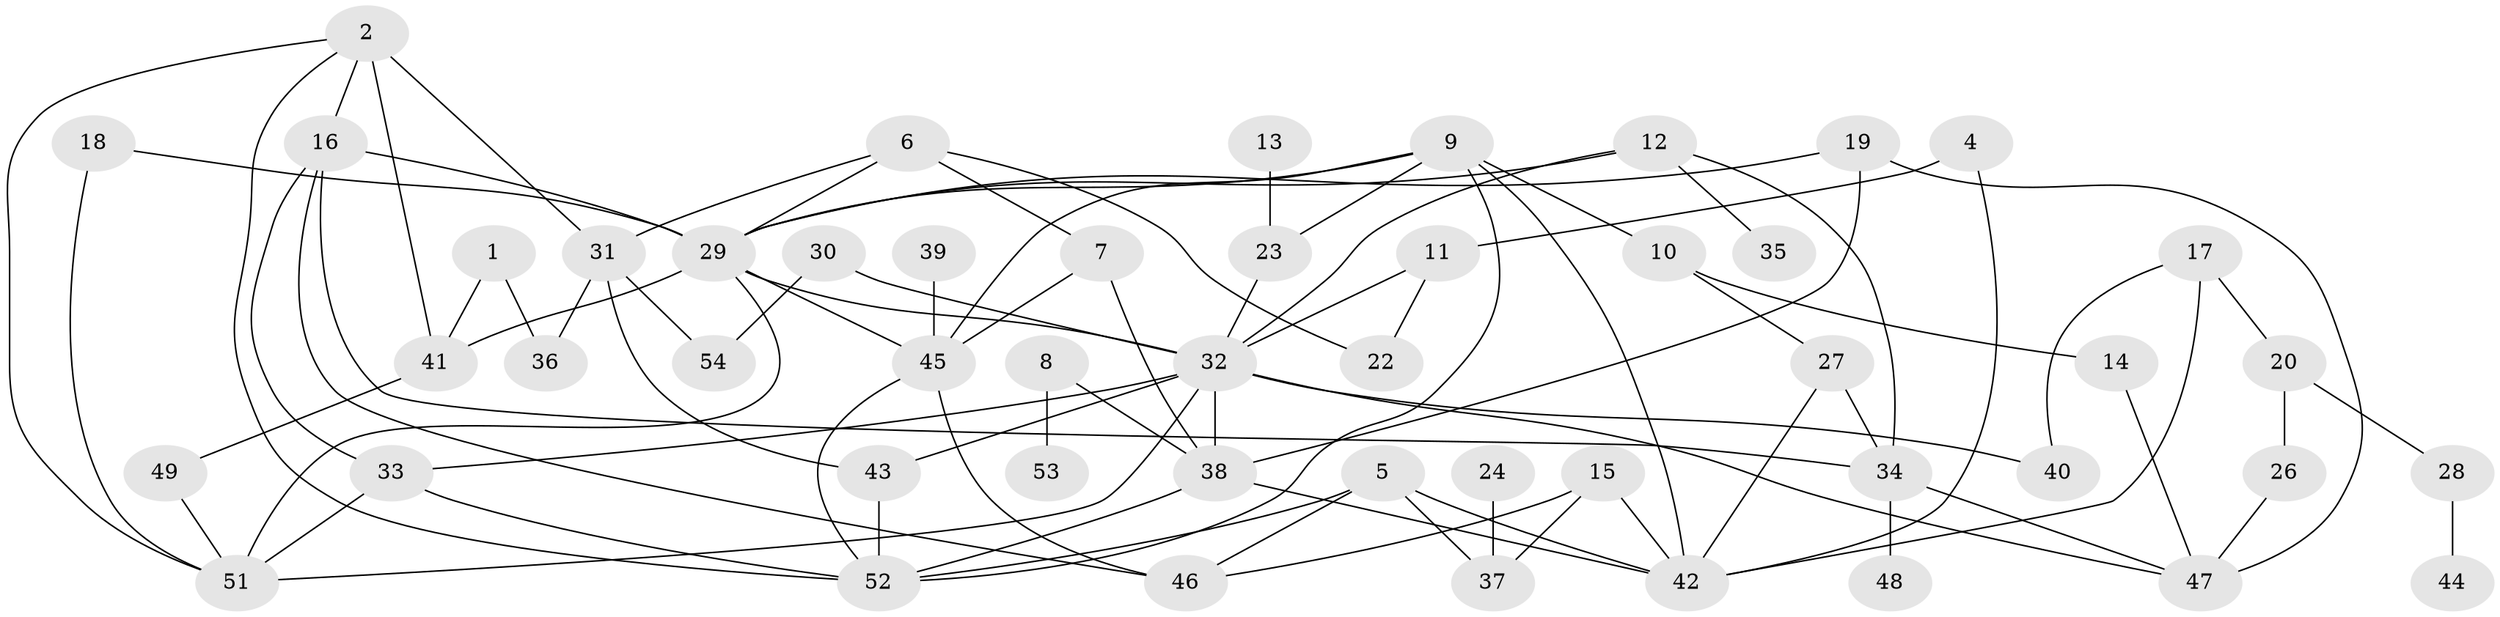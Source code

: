 // original degree distribution, {5: 0.09345794392523364, 3: 0.2897196261682243, 6: 0.056074766355140186, 2: 0.2523364485981308, 0: 0.028037383177570093, 1: 0.18691588785046728, 4: 0.08411214953271028, 7: 0.009345794392523364}
// Generated by graph-tools (version 1.1) at 2025/35/03/04/25 23:35:44]
// undirected, 50 vertices, 87 edges
graph export_dot {
  node [color=gray90,style=filled];
  1;
  2;
  4;
  5;
  6;
  7;
  8;
  9;
  10;
  11;
  12;
  13;
  14;
  15;
  16;
  17;
  18;
  19;
  20;
  22;
  23;
  24;
  26;
  27;
  28;
  29;
  30;
  31;
  32;
  33;
  34;
  35;
  36;
  37;
  38;
  39;
  40;
  41;
  42;
  43;
  44;
  45;
  46;
  47;
  48;
  49;
  51;
  52;
  53;
  54;
  1 -- 36 [weight=1.0];
  1 -- 41 [weight=1.0];
  2 -- 16 [weight=1.0];
  2 -- 31 [weight=1.0];
  2 -- 41 [weight=2.0];
  2 -- 51 [weight=1.0];
  2 -- 52 [weight=1.0];
  4 -- 11 [weight=1.0];
  4 -- 42 [weight=1.0];
  5 -- 37 [weight=1.0];
  5 -- 42 [weight=1.0];
  5 -- 46 [weight=1.0];
  5 -- 52 [weight=1.0];
  6 -- 7 [weight=1.0];
  6 -- 22 [weight=1.0];
  6 -- 29 [weight=1.0];
  6 -- 31 [weight=1.0];
  7 -- 38 [weight=1.0];
  7 -- 45 [weight=1.0];
  8 -- 38 [weight=1.0];
  8 -- 53 [weight=1.0];
  9 -- 10 [weight=1.0];
  9 -- 23 [weight=1.0];
  9 -- 29 [weight=1.0];
  9 -- 42 [weight=1.0];
  9 -- 45 [weight=1.0];
  9 -- 52 [weight=1.0];
  10 -- 14 [weight=1.0];
  10 -- 27 [weight=1.0];
  11 -- 22 [weight=1.0];
  11 -- 32 [weight=1.0];
  12 -- 29 [weight=1.0];
  12 -- 32 [weight=1.0];
  12 -- 34 [weight=1.0];
  12 -- 35 [weight=1.0];
  13 -- 23 [weight=1.0];
  14 -- 47 [weight=1.0];
  15 -- 37 [weight=1.0];
  15 -- 42 [weight=1.0];
  15 -- 46 [weight=1.0];
  16 -- 29 [weight=2.0];
  16 -- 33 [weight=2.0];
  16 -- 34 [weight=1.0];
  16 -- 46 [weight=1.0];
  17 -- 20 [weight=1.0];
  17 -- 40 [weight=1.0];
  17 -- 42 [weight=1.0];
  18 -- 29 [weight=1.0];
  18 -- 51 [weight=1.0];
  19 -- 29 [weight=1.0];
  19 -- 38 [weight=1.0];
  19 -- 47 [weight=1.0];
  20 -- 26 [weight=1.0];
  20 -- 28 [weight=1.0];
  23 -- 32 [weight=1.0];
  24 -- 37 [weight=1.0];
  26 -- 47 [weight=1.0];
  27 -- 34 [weight=1.0];
  27 -- 42 [weight=1.0];
  28 -- 44 [weight=1.0];
  29 -- 32 [weight=1.0];
  29 -- 41 [weight=1.0];
  29 -- 45 [weight=3.0];
  29 -- 51 [weight=1.0];
  30 -- 32 [weight=1.0];
  30 -- 54 [weight=2.0];
  31 -- 36 [weight=1.0];
  31 -- 43 [weight=1.0];
  31 -- 54 [weight=1.0];
  32 -- 33 [weight=1.0];
  32 -- 38 [weight=1.0];
  32 -- 40 [weight=1.0];
  32 -- 43 [weight=1.0];
  32 -- 47 [weight=1.0];
  32 -- 51 [weight=1.0];
  33 -- 51 [weight=1.0];
  33 -- 52 [weight=1.0];
  34 -- 47 [weight=1.0];
  34 -- 48 [weight=1.0];
  38 -- 42 [weight=1.0];
  38 -- 52 [weight=1.0];
  39 -- 45 [weight=2.0];
  41 -- 49 [weight=1.0];
  43 -- 52 [weight=1.0];
  45 -- 46 [weight=1.0];
  45 -- 52 [weight=1.0];
  49 -- 51 [weight=1.0];
}

